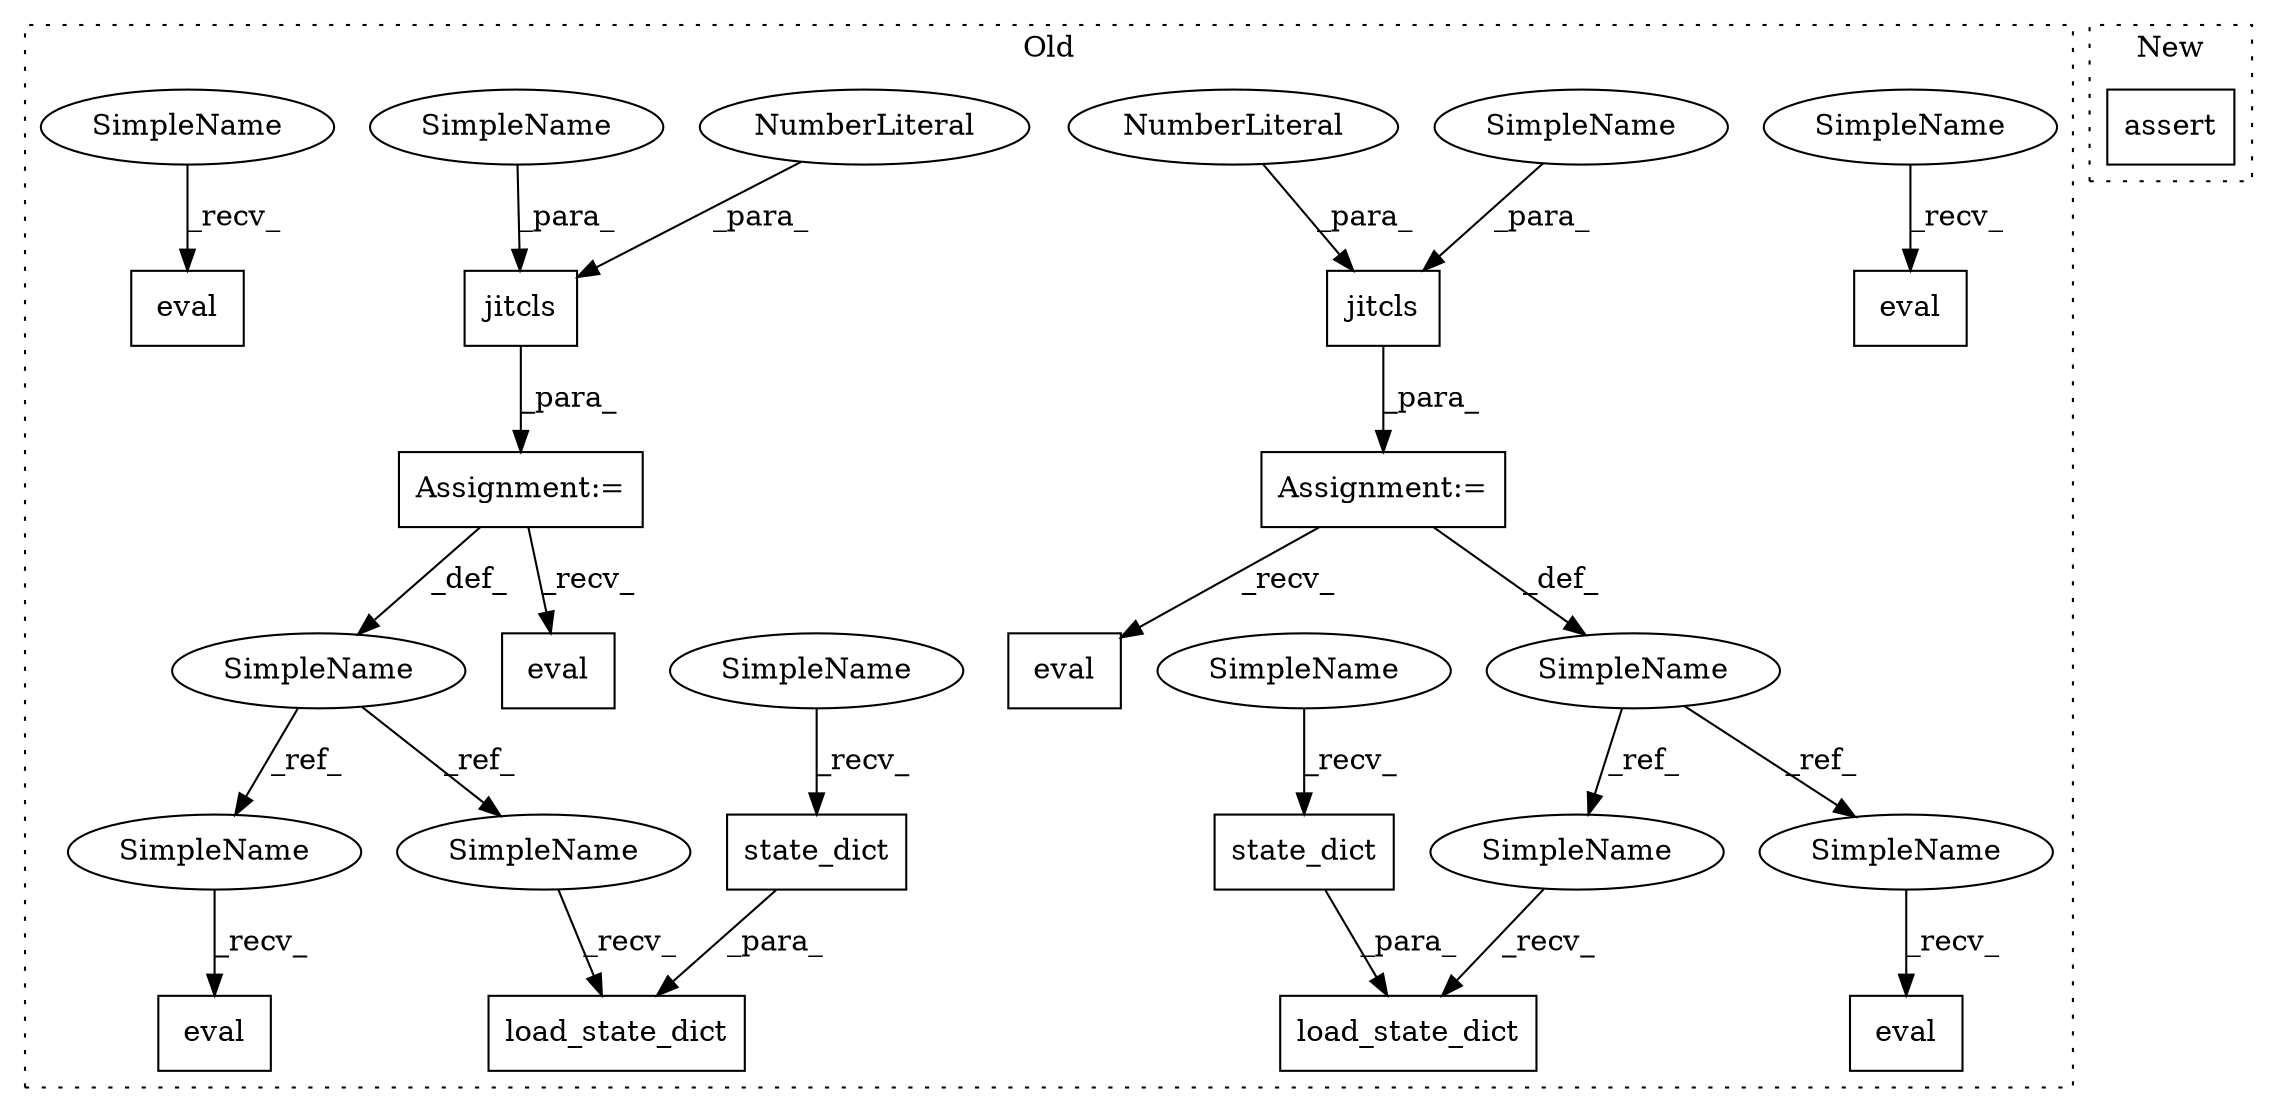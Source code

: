 digraph G {
subgraph cluster0 {
1 [label="load_state_dict" a="32" s="775,808" l="16,1" shape="box"];
3 [label="SimpleName" a="42" s="729" l="7" shape="ellipse"];
4 [label="eval" a="32" s="882" l="6" shape="box"];
5 [label="state_dict" a="32" s="796" l="12" shape="box"];
6 [label="jitcls" a="32" s="737,760" l="7,1" shape="box"];
7 [label="eval" a="32" s="905" l="6" shape="box"];
8 [label="Assignment:=" a="7" s="736" l="1" shape="box"];
9 [label="eval" a="32" s="862" l="6" shape="box"];
10 [label="NumberLiteral" a="34" s="753" l="1" shape="ellipse"];
11 [label="jitcls" a="32" s="1782,1810" l="7,1" shape="box"];
12 [label="NumberLiteral" a="34" s="1798" l="1" shape="ellipse"];
13 [label="eval" a="32" s="1932" l="6" shape="box"];
14 [label="SimpleName" a="42" s="1774" l="7" shape="ellipse"];
15 [label="load_state_dict" a="32" s="1825,1858" l="16,1" shape="box"];
16 [label="eval" a="32" s="1955" l="6" shape="box"];
17 [label="state_dict" a="32" s="1846" l="12" shape="box"];
18 [label="Assignment:=" a="7" s="1781" l="1" shape="box"];
19 [label="eval" a="32" s="1912" l="6" shape="box"];
20 [label="SimpleName" a="42" s="1907" l="4" shape="ellipse"];
21 [label="SimpleName" a="42" s="1841" l="4" shape="ellipse"];
22 [label="SimpleName" a="42" s="791" l="4" shape="ellipse"];
23 [label="SimpleName" a="42" s="857" l="4" shape="ellipse"];
24 [label="SimpleName" a="42" s="1817" l="7" shape="ellipse"];
25 [label="SimpleName" a="42" s="1924" l="7" shape="ellipse"];
26 [label="SimpleName" a="42" s="767" l="7" shape="ellipse"];
27 [label="SimpleName" a="42" s="874" l="7" shape="ellipse"];
28 [label="SimpleName" a="42" s="744" l="8" shape="ellipse"];
29 [label="SimpleName" a="42" s="1789" l="8" shape="ellipse"];
label = "Old";
style="dotted";
}
subgraph cluster1 {
2 [label="assert" a="6" s="1103" l="7" shape="box"];
label = "New";
style="dotted";
}
3 -> 26 [label="_ref_"];
3 -> 27 [label="_ref_"];
5 -> 1 [label="_para_"];
6 -> 8 [label="_para_"];
8 -> 3 [label="_def_"];
8 -> 7 [label="_recv_"];
10 -> 6 [label="_para_"];
11 -> 18 [label="_para_"];
12 -> 11 [label="_para_"];
14 -> 24 [label="_ref_"];
14 -> 25 [label="_ref_"];
17 -> 15 [label="_para_"];
18 -> 16 [label="_recv_"];
18 -> 14 [label="_def_"];
20 -> 19 [label="_recv_"];
21 -> 17 [label="_recv_"];
22 -> 5 [label="_recv_"];
23 -> 9 [label="_recv_"];
24 -> 15 [label="_recv_"];
25 -> 13 [label="_recv_"];
26 -> 1 [label="_recv_"];
27 -> 4 [label="_recv_"];
28 -> 6 [label="_para_"];
29 -> 11 [label="_para_"];
}